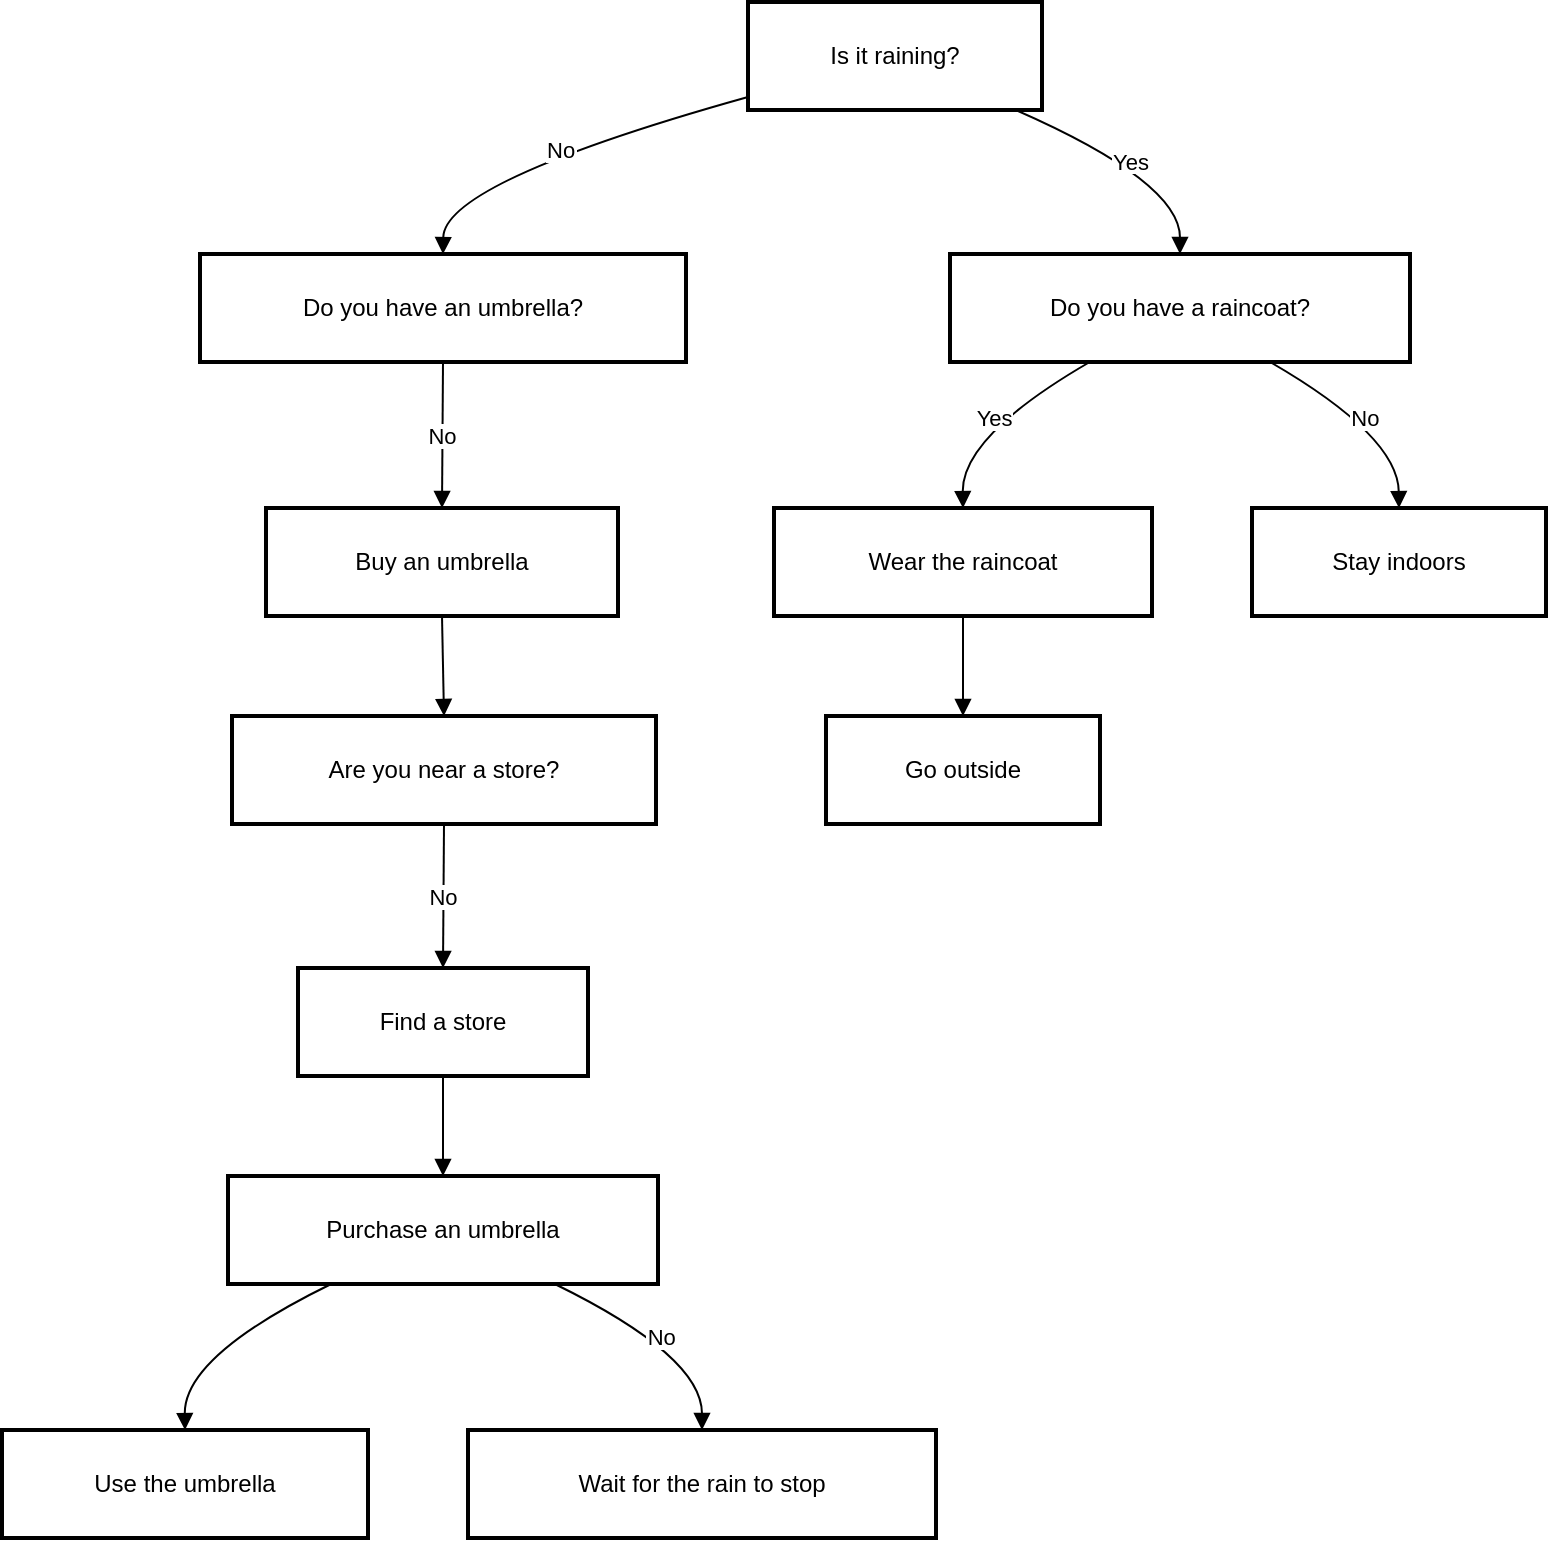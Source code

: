 <mxfile version="26.1.0">
  <diagram name="Página-1" id="jABYKv4FFv6B2dV4jk14">
    <mxGraphModel>
      <root>
        <mxCell id="0" />
        <mxCell id="1" parent="0" />
        <mxCell id="2" value="Is it raining?" style="whiteSpace=wrap;strokeWidth=2;" vertex="1" parent="1">
          <mxGeometry x="381" y="8" width="147" height="54" as="geometry" />
        </mxCell>
        <mxCell id="3" value="Do you have an umbrella?" style="whiteSpace=wrap;strokeWidth=2;" vertex="1" parent="1">
          <mxGeometry x="107" y="134" width="243" height="54" as="geometry" />
        </mxCell>
        <mxCell id="4" value="Buy an umbrella" style="whiteSpace=wrap;strokeWidth=2;" vertex="1" parent="1">
          <mxGeometry x="140" y="261" width="176" height="54" as="geometry" />
        </mxCell>
        <mxCell id="5" value="Are you near a store?" style="whiteSpace=wrap;strokeWidth=2;" vertex="1" parent="1">
          <mxGeometry x="123" y="365" width="212" height="54" as="geometry" />
        </mxCell>
        <mxCell id="6" value="Find a store" style="whiteSpace=wrap;strokeWidth=2;" vertex="1" parent="1">
          <mxGeometry x="156" y="491" width="145" height="54" as="geometry" />
        </mxCell>
        <mxCell id="7" value="Purchase an umbrella" style="whiteSpace=wrap;strokeWidth=2;" vertex="1" parent="1">
          <mxGeometry x="121" y="595" width="215" height="54" as="geometry" />
        </mxCell>
        <mxCell id="8" value="Use the umbrella" style="whiteSpace=wrap;strokeWidth=2;" vertex="1" parent="1">
          <mxGeometry x="8" y="722" width="183" height="54" as="geometry" />
        </mxCell>
        <mxCell id="9" value="Wait for the rain to stop" style="whiteSpace=wrap;strokeWidth=2;" vertex="1" parent="1">
          <mxGeometry x="241" y="722" width="234" height="54" as="geometry" />
        </mxCell>
        <mxCell id="10" value="Do you have a raincoat?" style="whiteSpace=wrap;strokeWidth=2;" vertex="1" parent="1">
          <mxGeometry x="482" y="134" width="230" height="54" as="geometry" />
        </mxCell>
        <mxCell id="11" value="Wear the raincoat" style="whiteSpace=wrap;strokeWidth=2;" vertex="1" parent="1">
          <mxGeometry x="394" y="261" width="189" height="54" as="geometry" />
        </mxCell>
        <mxCell id="12" value="Go outside" style="whiteSpace=wrap;strokeWidth=2;" vertex="1" parent="1">
          <mxGeometry x="420" y="365" width="137" height="54" as="geometry" />
        </mxCell>
        <mxCell id="13" value="Stay indoors" style="whiteSpace=wrap;strokeWidth=2;" vertex="1" parent="1">
          <mxGeometry x="633" y="261" width="147" height="54" as="geometry" />
        </mxCell>
        <mxCell id="14" value="No" style="curved=1;startArrow=none;endArrow=block;exitX=0;exitY=0.88;entryX=0.5;entryY=0.01;" edge="1" parent="1" source="2" target="3">
          <mxGeometry relative="1" as="geometry">
            <Array as="points">
              <mxPoint x="229" y="98" />
            </Array>
          </mxGeometry>
        </mxCell>
        <mxCell id="15" value="No" style="curved=1;startArrow=none;endArrow=block;exitX=0.5;exitY=1.01;entryX=0.5;entryY=0;" edge="1" parent="1" source="3" target="4">
          <mxGeometry relative="1" as="geometry">
            <Array as="points" />
          </mxGeometry>
        </mxCell>
        <mxCell id="16" value="" style="curved=1;startArrow=none;endArrow=block;exitX=0.5;exitY=1;entryX=0.5;entryY=0;" edge="1" parent="1" source="4" target="5">
          <mxGeometry relative="1" as="geometry">
            <Array as="points" />
          </mxGeometry>
        </mxCell>
        <mxCell id="17" value="No" style="curved=1;startArrow=none;endArrow=block;exitX=0.5;exitY=1;entryX=0.5;entryY=0;" edge="1" parent="1" source="5" target="6">
          <mxGeometry relative="1" as="geometry">
            <Array as="points" />
          </mxGeometry>
        </mxCell>
        <mxCell id="18" value="" style="curved=1;startArrow=none;endArrow=block;exitX=0.5;exitY=1;entryX=0.5;entryY=0;" edge="1" parent="1" source="6" target="7">
          <mxGeometry relative="1" as="geometry">
            <Array as="points" />
          </mxGeometry>
        </mxCell>
        <mxCell id="19" value="" style="curved=1;startArrow=none;endArrow=block;exitX=0.24;exitY=1;entryX=0.5;entryY=-0.01;" edge="1" parent="1" source="7" target="8">
          <mxGeometry relative="1" as="geometry">
            <Array as="points">
              <mxPoint x="99" y="685" />
            </Array>
          </mxGeometry>
        </mxCell>
        <mxCell id="20" value="No" style="curved=1;startArrow=none;endArrow=block;exitX=0.76;exitY=1;entryX=0.5;entryY=-0.01;" edge="1" parent="1" source="7" target="9">
          <mxGeometry relative="1" as="geometry">
            <Array as="points">
              <mxPoint x="358" y="685" />
            </Array>
          </mxGeometry>
        </mxCell>
        <mxCell id="21" value="Yes" style="curved=1;startArrow=none;endArrow=block;exitX=0.91;exitY=1;entryX=0.5;entryY=0.01;" edge="1" parent="1" source="2" target="10">
          <mxGeometry relative="1" as="geometry">
            <Array as="points">
              <mxPoint x="597" y="98" />
            </Array>
          </mxGeometry>
        </mxCell>
        <mxCell id="22" value="Yes" style="curved=1;startArrow=none;endArrow=block;exitX=0.3;exitY=1.01;entryX=0.5;entryY=0;" edge="1" parent="1" source="10" target="11">
          <mxGeometry relative="1" as="geometry">
            <Array as="points">
              <mxPoint x="488" y="225" />
            </Array>
          </mxGeometry>
        </mxCell>
        <mxCell id="23" value="" style="curved=1;startArrow=none;endArrow=block;exitX=0.5;exitY=1;entryX=0.5;entryY=0;" edge="1" parent="1" source="11" target="12">
          <mxGeometry relative="1" as="geometry">
            <Array as="points" />
          </mxGeometry>
        </mxCell>
        <mxCell id="24" value="No" style="curved=1;startArrow=none;endArrow=block;exitX=0.7;exitY=1.01;entryX=0.5;entryY=0;" edge="1" parent="1" source="10" target="13">
          <mxGeometry relative="1" as="geometry">
            <Array as="points">
              <mxPoint x="706" y="225" />
            </Array>
          </mxGeometry>
        </mxCell>
      </root>
    </mxGraphModel>
  </diagram>
</mxfile>
